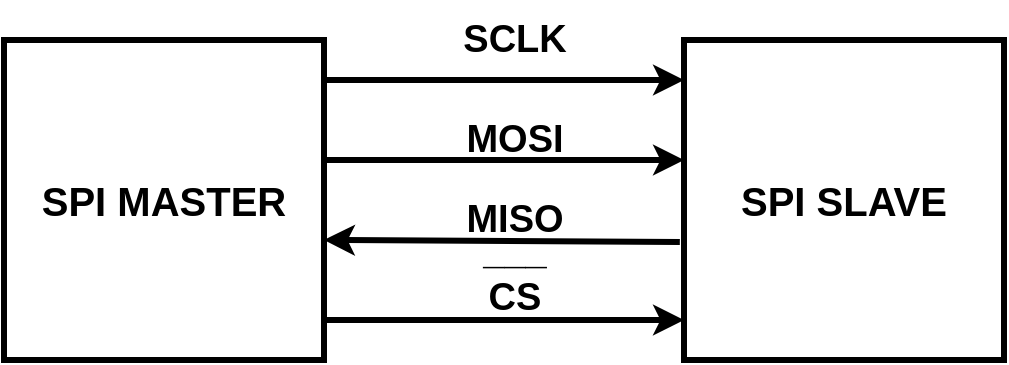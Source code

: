 <mxfile version="24.2.1" type="device">
  <diagram name="Página-1" id="_8DwT4SJB5_f7v6HSdy7">
    <mxGraphModel dx="880" dy="508" grid="1" gridSize="10" guides="1" tooltips="1" connect="1" arrows="1" fold="1" page="1" pageScale="1" pageWidth="827" pageHeight="1169" math="0" shadow="0">
      <root>
        <mxCell id="0" />
        <mxCell id="1" parent="0" />
        <mxCell id="rhTd_yrx27g0zzDZj42L-1" value="&lt;font style=&quot;font-size: 20px;&quot;&gt;&lt;b&gt;SPI MASTER&lt;/b&gt;&lt;/font&gt;" style="whiteSpace=wrap;html=1;aspect=fixed;strokeWidth=3;" vertex="1" parent="1">
          <mxGeometry x="170" y="140" width="160" height="160" as="geometry" />
        </mxCell>
        <mxCell id="rhTd_yrx27g0zzDZj42L-2" value="&lt;font style=&quot;font-size: 20px;&quot;&gt;&lt;b&gt;SPI SLAVE&lt;/b&gt;&lt;/font&gt;" style="whiteSpace=wrap;html=1;aspect=fixed;strokeWidth=3;" vertex="1" parent="1">
          <mxGeometry x="510" y="140" width="160" height="160" as="geometry" />
        </mxCell>
        <mxCell id="rhTd_yrx27g0zzDZj42L-3" value="" style="endArrow=classic;html=1;rounded=0;entryX=0;entryY=0.25;entryDx=0;entryDy=0;strokeWidth=3;" edge="1" parent="1">
          <mxGeometry width="50" height="50" relative="1" as="geometry">
            <mxPoint x="330" y="160" as="sourcePoint" />
            <mxPoint x="510" y="160" as="targetPoint" />
          </mxGeometry>
        </mxCell>
        <mxCell id="rhTd_yrx27g0zzDZj42L-4" value="" style="endArrow=classic;html=1;rounded=0;entryX=0;entryY=0.25;entryDx=0;entryDy=0;strokeWidth=3;" edge="1" parent="1">
          <mxGeometry width="50" height="50" relative="1" as="geometry">
            <mxPoint x="330" y="200" as="sourcePoint" />
            <mxPoint x="510" y="200" as="targetPoint" />
          </mxGeometry>
        </mxCell>
        <mxCell id="rhTd_yrx27g0zzDZj42L-5" value="" style="endArrow=classic;html=1;rounded=0;entryX=1.013;entryY=0.681;entryDx=0;entryDy=0;strokeWidth=3;entryPerimeter=0;" edge="1" parent="1">
          <mxGeometry width="50" height="50" relative="1" as="geometry">
            <mxPoint x="507.92" y="241.04" as="sourcePoint" />
            <mxPoint x="330.0" y="240.0" as="targetPoint" />
          </mxGeometry>
        </mxCell>
        <mxCell id="rhTd_yrx27g0zzDZj42L-6" value="" style="endArrow=classic;html=1;rounded=0;entryX=0;entryY=0.25;entryDx=0;entryDy=0;strokeWidth=3;" edge="1" parent="1">
          <mxGeometry width="50" height="50" relative="1" as="geometry">
            <mxPoint x="330" y="280" as="sourcePoint" />
            <mxPoint x="510" y="280" as="targetPoint" />
          </mxGeometry>
        </mxCell>
        <mxCell id="rhTd_yrx27g0zzDZj42L-7" value="MISO" style="text;html=1;align=center;verticalAlign=middle;resizable=0;points=[];autosize=1;strokeColor=none;fillColor=none;fontStyle=1;fontSize=19;" vertex="1" parent="1">
          <mxGeometry x="390" y="210" width="70" height="40" as="geometry" />
        </mxCell>
        <mxCell id="rhTd_yrx27g0zzDZj42L-8" value="MOSI" style="text;html=1;align=center;verticalAlign=middle;resizable=0;points=[];autosize=1;strokeColor=none;fillColor=none;fontStyle=1;fontSize=19;" vertex="1" parent="1">
          <mxGeometry x="390" y="170" width="70" height="40" as="geometry" />
        </mxCell>
        <mxCell id="rhTd_yrx27g0zzDZj42L-10" value="SCLK" style="text;html=1;align=center;verticalAlign=middle;resizable=0;points=[];autosize=1;strokeColor=none;fillColor=none;fontStyle=1;fontSize=19;" vertex="1" parent="1">
          <mxGeometry x="390" y="120" width="70" height="40" as="geometry" />
        </mxCell>
        <mxCell id="rhTd_yrx27g0zzDZj42L-12" value="&lt;div&gt;___&lt;/div&gt;CS" style="text;html=1;align=center;verticalAlign=middle;resizable=0;points=[];autosize=1;strokeColor=none;fillColor=none;fontStyle=1;fontSize=19;" vertex="1" parent="1">
          <mxGeometry x="395" y="227" width="60" height="60" as="geometry" />
        </mxCell>
      </root>
    </mxGraphModel>
  </diagram>
</mxfile>
